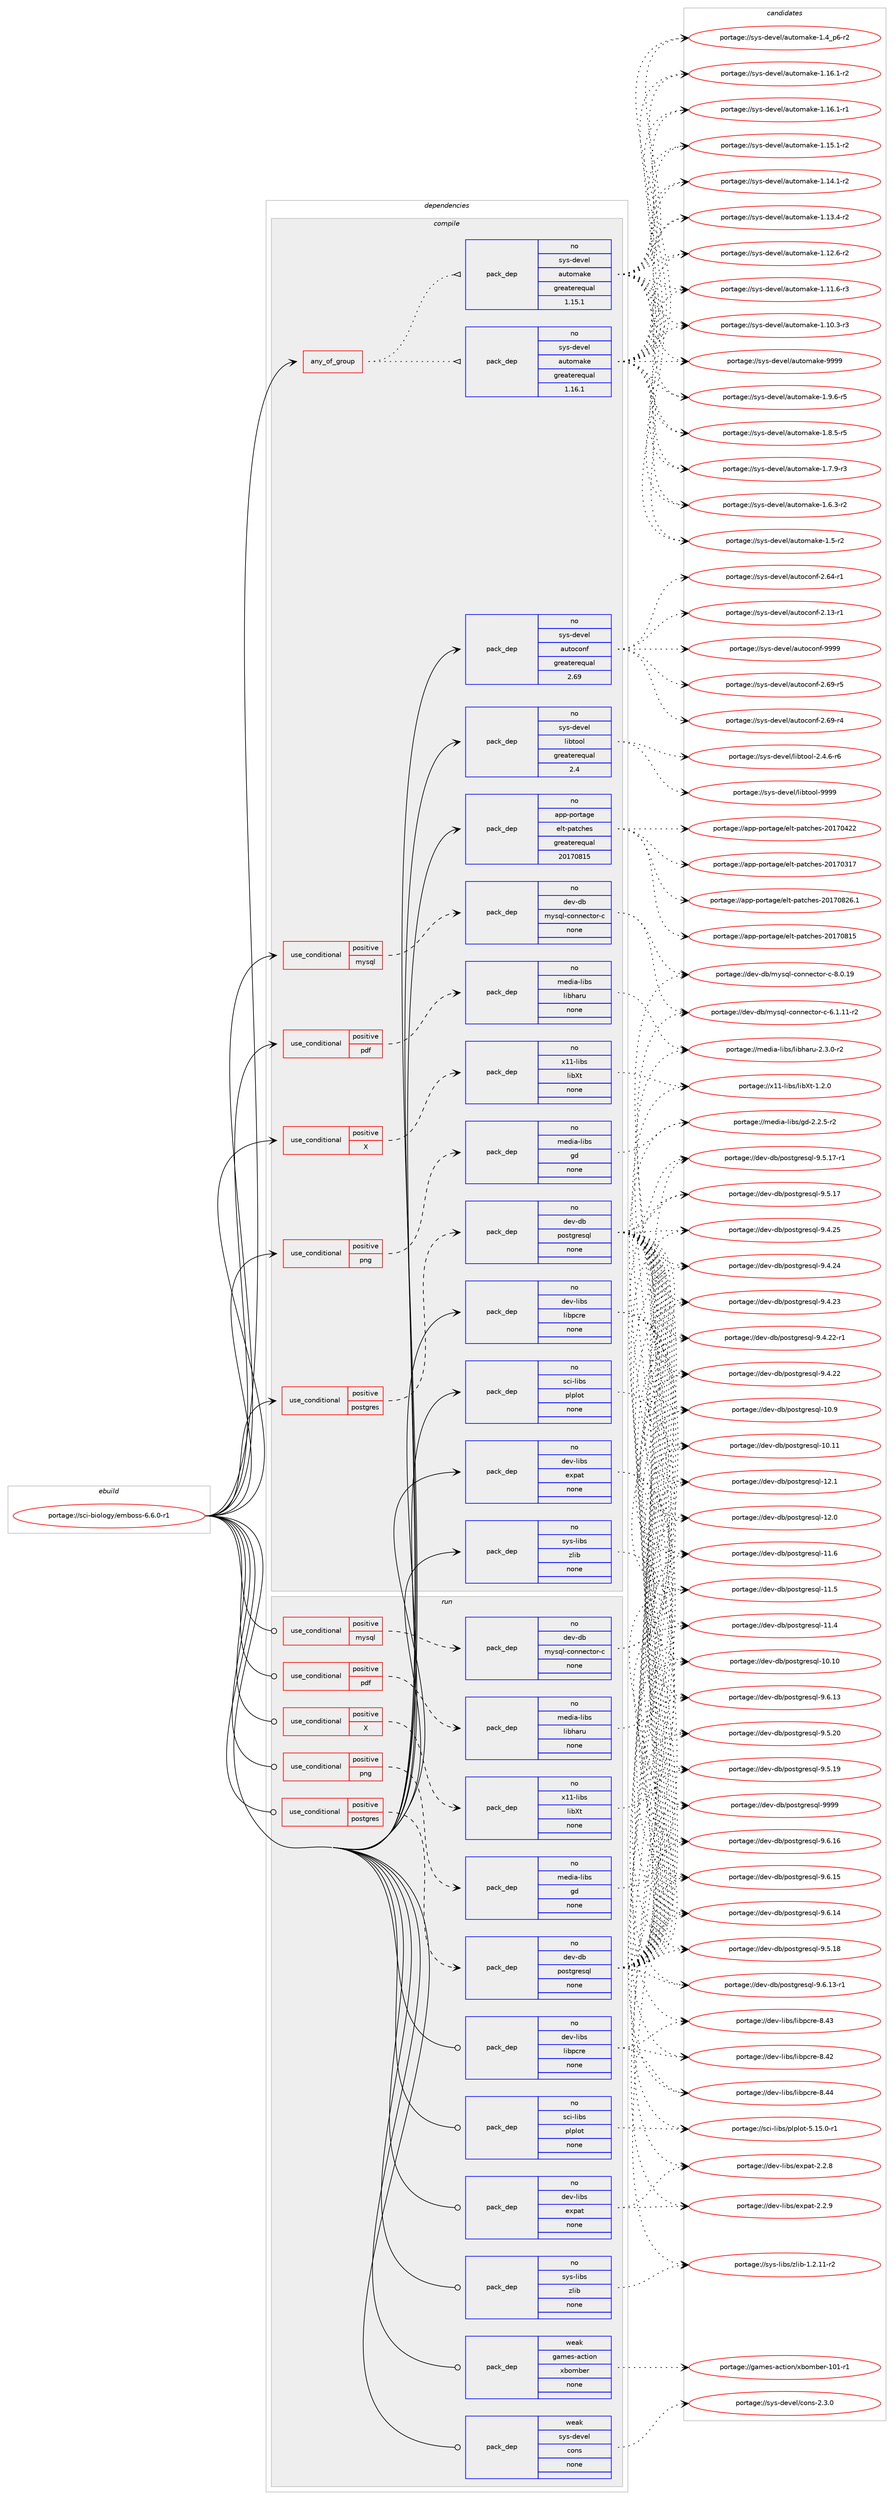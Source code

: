 digraph prolog {

# *************
# Graph options
# *************

newrank=true;
concentrate=true;
compound=true;
graph [rankdir=LR,fontname=Helvetica,fontsize=10,ranksep=1.5];#, ranksep=2.5, nodesep=0.2];
edge  [arrowhead=vee];
node  [fontname=Helvetica,fontsize=10];

# **********
# The ebuild
# **********

subgraph cluster_leftcol {
color=gray;
rank=same;
label=<<i>ebuild</i>>;
id [label="portage://sci-biology/emboss-6.6.0-r1", color=red, width=4, href="../sci-biology/emboss-6.6.0-r1.svg"];
}

# ****************
# The dependencies
# ****************

subgraph cluster_midcol {
color=gray;
label=<<i>dependencies</i>>;
subgraph cluster_compile {
fillcolor="#eeeeee";
style=filled;
label=<<i>compile</i>>;
subgraph any1666 {
dependency101958 [label=<<TABLE BORDER="0" CELLBORDER="1" CELLSPACING="0" CELLPADDING="4"><TR><TD CELLPADDING="10">any_of_group</TD></TR></TABLE>>, shape=none, color=red];subgraph pack79620 {
dependency101959 [label=<<TABLE BORDER="0" CELLBORDER="1" CELLSPACING="0" CELLPADDING="4" WIDTH="220"><TR><TD ROWSPAN="6" CELLPADDING="30">pack_dep</TD></TR><TR><TD WIDTH="110">no</TD></TR><TR><TD>sys-devel</TD></TR><TR><TD>automake</TD></TR><TR><TD>greaterequal</TD></TR><TR><TD>1.16.1</TD></TR></TABLE>>, shape=none, color=blue];
}
dependency101958:e -> dependency101959:w [weight=20,style="dotted",arrowhead="oinv"];
subgraph pack79621 {
dependency101960 [label=<<TABLE BORDER="0" CELLBORDER="1" CELLSPACING="0" CELLPADDING="4" WIDTH="220"><TR><TD ROWSPAN="6" CELLPADDING="30">pack_dep</TD></TR><TR><TD WIDTH="110">no</TD></TR><TR><TD>sys-devel</TD></TR><TR><TD>automake</TD></TR><TR><TD>greaterequal</TD></TR><TR><TD>1.15.1</TD></TR></TABLE>>, shape=none, color=blue];
}
dependency101958:e -> dependency101960:w [weight=20,style="dotted",arrowhead="oinv"];
}
id:e -> dependency101958:w [weight=20,style="solid",arrowhead="vee"];
subgraph cond20581 {
dependency101961 [label=<<TABLE BORDER="0" CELLBORDER="1" CELLSPACING="0" CELLPADDING="4"><TR><TD ROWSPAN="3" CELLPADDING="10">use_conditional</TD></TR><TR><TD>positive</TD></TR><TR><TD>X</TD></TR></TABLE>>, shape=none, color=red];
subgraph pack79622 {
dependency101962 [label=<<TABLE BORDER="0" CELLBORDER="1" CELLSPACING="0" CELLPADDING="4" WIDTH="220"><TR><TD ROWSPAN="6" CELLPADDING="30">pack_dep</TD></TR><TR><TD WIDTH="110">no</TD></TR><TR><TD>x11-libs</TD></TR><TR><TD>libXt</TD></TR><TR><TD>none</TD></TR><TR><TD></TD></TR></TABLE>>, shape=none, color=blue];
}
dependency101961:e -> dependency101962:w [weight=20,style="dashed",arrowhead="vee"];
}
id:e -> dependency101961:w [weight=20,style="solid",arrowhead="vee"];
subgraph cond20582 {
dependency101963 [label=<<TABLE BORDER="0" CELLBORDER="1" CELLSPACING="0" CELLPADDING="4"><TR><TD ROWSPAN="3" CELLPADDING="10">use_conditional</TD></TR><TR><TD>positive</TD></TR><TR><TD>mysql</TD></TR></TABLE>>, shape=none, color=red];
subgraph pack79623 {
dependency101964 [label=<<TABLE BORDER="0" CELLBORDER="1" CELLSPACING="0" CELLPADDING="4" WIDTH="220"><TR><TD ROWSPAN="6" CELLPADDING="30">pack_dep</TD></TR><TR><TD WIDTH="110">no</TD></TR><TR><TD>dev-db</TD></TR><TR><TD>mysql-connector-c</TD></TR><TR><TD>none</TD></TR><TR><TD></TD></TR></TABLE>>, shape=none, color=blue];
}
dependency101963:e -> dependency101964:w [weight=20,style="dashed",arrowhead="vee"];
}
id:e -> dependency101963:w [weight=20,style="solid",arrowhead="vee"];
subgraph cond20583 {
dependency101965 [label=<<TABLE BORDER="0" CELLBORDER="1" CELLSPACING="0" CELLPADDING="4"><TR><TD ROWSPAN="3" CELLPADDING="10">use_conditional</TD></TR><TR><TD>positive</TD></TR><TR><TD>pdf</TD></TR></TABLE>>, shape=none, color=red];
subgraph pack79624 {
dependency101966 [label=<<TABLE BORDER="0" CELLBORDER="1" CELLSPACING="0" CELLPADDING="4" WIDTH="220"><TR><TD ROWSPAN="6" CELLPADDING="30">pack_dep</TD></TR><TR><TD WIDTH="110">no</TD></TR><TR><TD>media-libs</TD></TR><TR><TD>libharu</TD></TR><TR><TD>none</TD></TR><TR><TD></TD></TR></TABLE>>, shape=none, color=blue];
}
dependency101965:e -> dependency101966:w [weight=20,style="dashed",arrowhead="vee"];
}
id:e -> dependency101965:w [weight=20,style="solid",arrowhead="vee"];
subgraph cond20584 {
dependency101967 [label=<<TABLE BORDER="0" CELLBORDER="1" CELLSPACING="0" CELLPADDING="4"><TR><TD ROWSPAN="3" CELLPADDING="10">use_conditional</TD></TR><TR><TD>positive</TD></TR><TR><TD>png</TD></TR></TABLE>>, shape=none, color=red];
subgraph pack79625 {
dependency101968 [label=<<TABLE BORDER="0" CELLBORDER="1" CELLSPACING="0" CELLPADDING="4" WIDTH="220"><TR><TD ROWSPAN="6" CELLPADDING="30">pack_dep</TD></TR><TR><TD WIDTH="110">no</TD></TR><TR><TD>media-libs</TD></TR><TR><TD>gd</TD></TR><TR><TD>none</TD></TR><TR><TD></TD></TR></TABLE>>, shape=none, color=blue];
}
dependency101967:e -> dependency101968:w [weight=20,style="dashed",arrowhead="vee"];
}
id:e -> dependency101967:w [weight=20,style="solid",arrowhead="vee"];
subgraph cond20585 {
dependency101969 [label=<<TABLE BORDER="0" CELLBORDER="1" CELLSPACING="0" CELLPADDING="4"><TR><TD ROWSPAN="3" CELLPADDING="10">use_conditional</TD></TR><TR><TD>positive</TD></TR><TR><TD>postgres</TD></TR></TABLE>>, shape=none, color=red];
subgraph pack79626 {
dependency101970 [label=<<TABLE BORDER="0" CELLBORDER="1" CELLSPACING="0" CELLPADDING="4" WIDTH="220"><TR><TD ROWSPAN="6" CELLPADDING="30">pack_dep</TD></TR><TR><TD WIDTH="110">no</TD></TR><TR><TD>dev-db</TD></TR><TR><TD>postgresql</TD></TR><TR><TD>none</TD></TR><TR><TD></TD></TR></TABLE>>, shape=none, color=blue];
}
dependency101969:e -> dependency101970:w [weight=20,style="dashed",arrowhead="vee"];
}
id:e -> dependency101969:w [weight=20,style="solid",arrowhead="vee"];
subgraph pack79627 {
dependency101971 [label=<<TABLE BORDER="0" CELLBORDER="1" CELLSPACING="0" CELLPADDING="4" WIDTH="220"><TR><TD ROWSPAN="6" CELLPADDING="30">pack_dep</TD></TR><TR><TD WIDTH="110">no</TD></TR><TR><TD>app-portage</TD></TR><TR><TD>elt-patches</TD></TR><TR><TD>greaterequal</TD></TR><TR><TD>20170815</TD></TR></TABLE>>, shape=none, color=blue];
}
id:e -> dependency101971:w [weight=20,style="solid",arrowhead="vee"];
subgraph pack79628 {
dependency101972 [label=<<TABLE BORDER="0" CELLBORDER="1" CELLSPACING="0" CELLPADDING="4" WIDTH="220"><TR><TD ROWSPAN="6" CELLPADDING="30">pack_dep</TD></TR><TR><TD WIDTH="110">no</TD></TR><TR><TD>dev-libs</TD></TR><TR><TD>expat</TD></TR><TR><TD>none</TD></TR><TR><TD></TD></TR></TABLE>>, shape=none, color=blue];
}
id:e -> dependency101972:w [weight=20,style="solid",arrowhead="vee"];
subgraph pack79629 {
dependency101973 [label=<<TABLE BORDER="0" CELLBORDER="1" CELLSPACING="0" CELLPADDING="4" WIDTH="220"><TR><TD ROWSPAN="6" CELLPADDING="30">pack_dep</TD></TR><TR><TD WIDTH="110">no</TD></TR><TR><TD>dev-libs</TD></TR><TR><TD>libpcre</TD></TR><TR><TD>none</TD></TR><TR><TD></TD></TR></TABLE>>, shape=none, color=blue];
}
id:e -> dependency101973:w [weight=20,style="solid",arrowhead="vee"];
subgraph pack79630 {
dependency101974 [label=<<TABLE BORDER="0" CELLBORDER="1" CELLSPACING="0" CELLPADDING="4" WIDTH="220"><TR><TD ROWSPAN="6" CELLPADDING="30">pack_dep</TD></TR><TR><TD WIDTH="110">no</TD></TR><TR><TD>sci-libs</TD></TR><TR><TD>plplot</TD></TR><TR><TD>none</TD></TR><TR><TD></TD></TR></TABLE>>, shape=none, color=blue];
}
id:e -> dependency101974:w [weight=20,style="solid",arrowhead="vee"];
subgraph pack79631 {
dependency101975 [label=<<TABLE BORDER="0" CELLBORDER="1" CELLSPACING="0" CELLPADDING="4" WIDTH="220"><TR><TD ROWSPAN="6" CELLPADDING="30">pack_dep</TD></TR><TR><TD WIDTH="110">no</TD></TR><TR><TD>sys-devel</TD></TR><TR><TD>autoconf</TD></TR><TR><TD>greaterequal</TD></TR><TR><TD>2.69</TD></TR></TABLE>>, shape=none, color=blue];
}
id:e -> dependency101975:w [weight=20,style="solid",arrowhead="vee"];
subgraph pack79632 {
dependency101976 [label=<<TABLE BORDER="0" CELLBORDER="1" CELLSPACING="0" CELLPADDING="4" WIDTH="220"><TR><TD ROWSPAN="6" CELLPADDING="30">pack_dep</TD></TR><TR><TD WIDTH="110">no</TD></TR><TR><TD>sys-devel</TD></TR><TR><TD>libtool</TD></TR><TR><TD>greaterequal</TD></TR><TR><TD>2.4</TD></TR></TABLE>>, shape=none, color=blue];
}
id:e -> dependency101976:w [weight=20,style="solid",arrowhead="vee"];
subgraph pack79633 {
dependency101977 [label=<<TABLE BORDER="0" CELLBORDER="1" CELLSPACING="0" CELLPADDING="4" WIDTH="220"><TR><TD ROWSPAN="6" CELLPADDING="30">pack_dep</TD></TR><TR><TD WIDTH="110">no</TD></TR><TR><TD>sys-libs</TD></TR><TR><TD>zlib</TD></TR><TR><TD>none</TD></TR><TR><TD></TD></TR></TABLE>>, shape=none, color=blue];
}
id:e -> dependency101977:w [weight=20,style="solid",arrowhead="vee"];
}
subgraph cluster_compileandrun {
fillcolor="#eeeeee";
style=filled;
label=<<i>compile and run</i>>;
}
subgraph cluster_run {
fillcolor="#eeeeee";
style=filled;
label=<<i>run</i>>;
subgraph cond20586 {
dependency101978 [label=<<TABLE BORDER="0" CELLBORDER="1" CELLSPACING="0" CELLPADDING="4"><TR><TD ROWSPAN="3" CELLPADDING="10">use_conditional</TD></TR><TR><TD>positive</TD></TR><TR><TD>X</TD></TR></TABLE>>, shape=none, color=red];
subgraph pack79634 {
dependency101979 [label=<<TABLE BORDER="0" CELLBORDER="1" CELLSPACING="0" CELLPADDING="4" WIDTH="220"><TR><TD ROWSPAN="6" CELLPADDING="30">pack_dep</TD></TR><TR><TD WIDTH="110">no</TD></TR><TR><TD>x11-libs</TD></TR><TR><TD>libXt</TD></TR><TR><TD>none</TD></TR><TR><TD></TD></TR></TABLE>>, shape=none, color=blue];
}
dependency101978:e -> dependency101979:w [weight=20,style="dashed",arrowhead="vee"];
}
id:e -> dependency101978:w [weight=20,style="solid",arrowhead="odot"];
subgraph cond20587 {
dependency101980 [label=<<TABLE BORDER="0" CELLBORDER="1" CELLSPACING="0" CELLPADDING="4"><TR><TD ROWSPAN="3" CELLPADDING="10">use_conditional</TD></TR><TR><TD>positive</TD></TR><TR><TD>mysql</TD></TR></TABLE>>, shape=none, color=red];
subgraph pack79635 {
dependency101981 [label=<<TABLE BORDER="0" CELLBORDER="1" CELLSPACING="0" CELLPADDING="4" WIDTH="220"><TR><TD ROWSPAN="6" CELLPADDING="30">pack_dep</TD></TR><TR><TD WIDTH="110">no</TD></TR><TR><TD>dev-db</TD></TR><TR><TD>mysql-connector-c</TD></TR><TR><TD>none</TD></TR><TR><TD></TD></TR></TABLE>>, shape=none, color=blue];
}
dependency101980:e -> dependency101981:w [weight=20,style="dashed",arrowhead="vee"];
}
id:e -> dependency101980:w [weight=20,style="solid",arrowhead="odot"];
subgraph cond20588 {
dependency101982 [label=<<TABLE BORDER="0" CELLBORDER="1" CELLSPACING="0" CELLPADDING="4"><TR><TD ROWSPAN="3" CELLPADDING="10">use_conditional</TD></TR><TR><TD>positive</TD></TR><TR><TD>pdf</TD></TR></TABLE>>, shape=none, color=red];
subgraph pack79636 {
dependency101983 [label=<<TABLE BORDER="0" CELLBORDER="1" CELLSPACING="0" CELLPADDING="4" WIDTH="220"><TR><TD ROWSPAN="6" CELLPADDING="30">pack_dep</TD></TR><TR><TD WIDTH="110">no</TD></TR><TR><TD>media-libs</TD></TR><TR><TD>libharu</TD></TR><TR><TD>none</TD></TR><TR><TD></TD></TR></TABLE>>, shape=none, color=blue];
}
dependency101982:e -> dependency101983:w [weight=20,style="dashed",arrowhead="vee"];
}
id:e -> dependency101982:w [weight=20,style="solid",arrowhead="odot"];
subgraph cond20589 {
dependency101984 [label=<<TABLE BORDER="0" CELLBORDER="1" CELLSPACING="0" CELLPADDING="4"><TR><TD ROWSPAN="3" CELLPADDING="10">use_conditional</TD></TR><TR><TD>positive</TD></TR><TR><TD>png</TD></TR></TABLE>>, shape=none, color=red];
subgraph pack79637 {
dependency101985 [label=<<TABLE BORDER="0" CELLBORDER="1" CELLSPACING="0" CELLPADDING="4" WIDTH="220"><TR><TD ROWSPAN="6" CELLPADDING="30">pack_dep</TD></TR><TR><TD WIDTH="110">no</TD></TR><TR><TD>media-libs</TD></TR><TR><TD>gd</TD></TR><TR><TD>none</TD></TR><TR><TD></TD></TR></TABLE>>, shape=none, color=blue];
}
dependency101984:e -> dependency101985:w [weight=20,style="dashed",arrowhead="vee"];
}
id:e -> dependency101984:w [weight=20,style="solid",arrowhead="odot"];
subgraph cond20590 {
dependency101986 [label=<<TABLE BORDER="0" CELLBORDER="1" CELLSPACING="0" CELLPADDING="4"><TR><TD ROWSPAN="3" CELLPADDING="10">use_conditional</TD></TR><TR><TD>positive</TD></TR><TR><TD>postgres</TD></TR></TABLE>>, shape=none, color=red];
subgraph pack79638 {
dependency101987 [label=<<TABLE BORDER="0" CELLBORDER="1" CELLSPACING="0" CELLPADDING="4" WIDTH="220"><TR><TD ROWSPAN="6" CELLPADDING="30">pack_dep</TD></TR><TR><TD WIDTH="110">no</TD></TR><TR><TD>dev-db</TD></TR><TR><TD>postgresql</TD></TR><TR><TD>none</TD></TR><TR><TD></TD></TR></TABLE>>, shape=none, color=blue];
}
dependency101986:e -> dependency101987:w [weight=20,style="dashed",arrowhead="vee"];
}
id:e -> dependency101986:w [weight=20,style="solid",arrowhead="odot"];
subgraph pack79639 {
dependency101988 [label=<<TABLE BORDER="0" CELLBORDER="1" CELLSPACING="0" CELLPADDING="4" WIDTH="220"><TR><TD ROWSPAN="6" CELLPADDING="30">pack_dep</TD></TR><TR><TD WIDTH="110">no</TD></TR><TR><TD>dev-libs</TD></TR><TR><TD>expat</TD></TR><TR><TD>none</TD></TR><TR><TD></TD></TR></TABLE>>, shape=none, color=blue];
}
id:e -> dependency101988:w [weight=20,style="solid",arrowhead="odot"];
subgraph pack79640 {
dependency101989 [label=<<TABLE BORDER="0" CELLBORDER="1" CELLSPACING="0" CELLPADDING="4" WIDTH="220"><TR><TD ROWSPAN="6" CELLPADDING="30">pack_dep</TD></TR><TR><TD WIDTH="110">no</TD></TR><TR><TD>dev-libs</TD></TR><TR><TD>libpcre</TD></TR><TR><TD>none</TD></TR><TR><TD></TD></TR></TABLE>>, shape=none, color=blue];
}
id:e -> dependency101989:w [weight=20,style="solid",arrowhead="odot"];
subgraph pack79641 {
dependency101990 [label=<<TABLE BORDER="0" CELLBORDER="1" CELLSPACING="0" CELLPADDING="4" WIDTH="220"><TR><TD ROWSPAN="6" CELLPADDING="30">pack_dep</TD></TR><TR><TD WIDTH="110">no</TD></TR><TR><TD>sci-libs</TD></TR><TR><TD>plplot</TD></TR><TR><TD>none</TD></TR><TR><TD></TD></TR></TABLE>>, shape=none, color=blue];
}
id:e -> dependency101990:w [weight=20,style="solid",arrowhead="odot"];
subgraph pack79642 {
dependency101991 [label=<<TABLE BORDER="0" CELLBORDER="1" CELLSPACING="0" CELLPADDING="4" WIDTH="220"><TR><TD ROWSPAN="6" CELLPADDING="30">pack_dep</TD></TR><TR><TD WIDTH="110">no</TD></TR><TR><TD>sys-libs</TD></TR><TR><TD>zlib</TD></TR><TR><TD>none</TD></TR><TR><TD></TD></TR></TABLE>>, shape=none, color=blue];
}
id:e -> dependency101991:w [weight=20,style="solid",arrowhead="odot"];
subgraph pack79643 {
dependency101992 [label=<<TABLE BORDER="0" CELLBORDER="1" CELLSPACING="0" CELLPADDING="4" WIDTH="220"><TR><TD ROWSPAN="6" CELLPADDING="30">pack_dep</TD></TR><TR><TD WIDTH="110">weak</TD></TR><TR><TD>games-action</TD></TR><TR><TD>xbomber</TD></TR><TR><TD>none</TD></TR><TR><TD></TD></TR></TABLE>>, shape=none, color=blue];
}
id:e -> dependency101992:w [weight=20,style="solid",arrowhead="odot"];
subgraph pack79644 {
dependency101993 [label=<<TABLE BORDER="0" CELLBORDER="1" CELLSPACING="0" CELLPADDING="4" WIDTH="220"><TR><TD ROWSPAN="6" CELLPADDING="30">pack_dep</TD></TR><TR><TD WIDTH="110">weak</TD></TR><TR><TD>sys-devel</TD></TR><TR><TD>cons</TD></TR><TR><TD>none</TD></TR><TR><TD></TD></TR></TABLE>>, shape=none, color=blue];
}
id:e -> dependency101993:w [weight=20,style="solid",arrowhead="odot"];
}
}

# **************
# The candidates
# **************

subgraph cluster_choices {
rank=same;
color=gray;
label=<<i>candidates</i>>;

subgraph choice79620 {
color=black;
nodesep=1;
choice115121115451001011181011084797117116111109971071014557575757 [label="portage://sys-devel/automake-9999", color=red, width=4,href="../sys-devel/automake-9999.svg"];
choice115121115451001011181011084797117116111109971071014549465746544511453 [label="portage://sys-devel/automake-1.9.6-r5", color=red, width=4,href="../sys-devel/automake-1.9.6-r5.svg"];
choice115121115451001011181011084797117116111109971071014549465646534511453 [label="portage://sys-devel/automake-1.8.5-r5", color=red, width=4,href="../sys-devel/automake-1.8.5-r5.svg"];
choice115121115451001011181011084797117116111109971071014549465546574511451 [label="portage://sys-devel/automake-1.7.9-r3", color=red, width=4,href="../sys-devel/automake-1.7.9-r3.svg"];
choice115121115451001011181011084797117116111109971071014549465446514511450 [label="portage://sys-devel/automake-1.6.3-r2", color=red, width=4,href="../sys-devel/automake-1.6.3-r2.svg"];
choice11512111545100101118101108479711711611110997107101454946534511450 [label="portage://sys-devel/automake-1.5-r2", color=red, width=4,href="../sys-devel/automake-1.5-r2.svg"];
choice115121115451001011181011084797117116111109971071014549465295112544511450 [label="portage://sys-devel/automake-1.4_p6-r2", color=red, width=4,href="../sys-devel/automake-1.4_p6-r2.svg"];
choice11512111545100101118101108479711711611110997107101454946495446494511450 [label="portage://sys-devel/automake-1.16.1-r2", color=red, width=4,href="../sys-devel/automake-1.16.1-r2.svg"];
choice11512111545100101118101108479711711611110997107101454946495446494511449 [label="portage://sys-devel/automake-1.16.1-r1", color=red, width=4,href="../sys-devel/automake-1.16.1-r1.svg"];
choice11512111545100101118101108479711711611110997107101454946495346494511450 [label="portage://sys-devel/automake-1.15.1-r2", color=red, width=4,href="../sys-devel/automake-1.15.1-r2.svg"];
choice11512111545100101118101108479711711611110997107101454946495246494511450 [label="portage://sys-devel/automake-1.14.1-r2", color=red, width=4,href="../sys-devel/automake-1.14.1-r2.svg"];
choice11512111545100101118101108479711711611110997107101454946495146524511450 [label="portage://sys-devel/automake-1.13.4-r2", color=red, width=4,href="../sys-devel/automake-1.13.4-r2.svg"];
choice11512111545100101118101108479711711611110997107101454946495046544511450 [label="portage://sys-devel/automake-1.12.6-r2", color=red, width=4,href="../sys-devel/automake-1.12.6-r2.svg"];
choice11512111545100101118101108479711711611110997107101454946494946544511451 [label="portage://sys-devel/automake-1.11.6-r3", color=red, width=4,href="../sys-devel/automake-1.11.6-r3.svg"];
choice11512111545100101118101108479711711611110997107101454946494846514511451 [label="portage://sys-devel/automake-1.10.3-r3", color=red, width=4,href="../sys-devel/automake-1.10.3-r3.svg"];
dependency101959:e -> choice115121115451001011181011084797117116111109971071014557575757:w [style=dotted,weight="100"];
dependency101959:e -> choice115121115451001011181011084797117116111109971071014549465746544511453:w [style=dotted,weight="100"];
dependency101959:e -> choice115121115451001011181011084797117116111109971071014549465646534511453:w [style=dotted,weight="100"];
dependency101959:e -> choice115121115451001011181011084797117116111109971071014549465546574511451:w [style=dotted,weight="100"];
dependency101959:e -> choice115121115451001011181011084797117116111109971071014549465446514511450:w [style=dotted,weight="100"];
dependency101959:e -> choice11512111545100101118101108479711711611110997107101454946534511450:w [style=dotted,weight="100"];
dependency101959:e -> choice115121115451001011181011084797117116111109971071014549465295112544511450:w [style=dotted,weight="100"];
dependency101959:e -> choice11512111545100101118101108479711711611110997107101454946495446494511450:w [style=dotted,weight="100"];
dependency101959:e -> choice11512111545100101118101108479711711611110997107101454946495446494511449:w [style=dotted,weight="100"];
dependency101959:e -> choice11512111545100101118101108479711711611110997107101454946495346494511450:w [style=dotted,weight="100"];
dependency101959:e -> choice11512111545100101118101108479711711611110997107101454946495246494511450:w [style=dotted,weight="100"];
dependency101959:e -> choice11512111545100101118101108479711711611110997107101454946495146524511450:w [style=dotted,weight="100"];
dependency101959:e -> choice11512111545100101118101108479711711611110997107101454946495046544511450:w [style=dotted,weight="100"];
dependency101959:e -> choice11512111545100101118101108479711711611110997107101454946494946544511451:w [style=dotted,weight="100"];
dependency101959:e -> choice11512111545100101118101108479711711611110997107101454946494846514511451:w [style=dotted,weight="100"];
}
subgraph choice79621 {
color=black;
nodesep=1;
choice115121115451001011181011084797117116111109971071014557575757 [label="portage://sys-devel/automake-9999", color=red, width=4,href="../sys-devel/automake-9999.svg"];
choice115121115451001011181011084797117116111109971071014549465746544511453 [label="portage://sys-devel/automake-1.9.6-r5", color=red, width=4,href="../sys-devel/automake-1.9.6-r5.svg"];
choice115121115451001011181011084797117116111109971071014549465646534511453 [label="portage://sys-devel/automake-1.8.5-r5", color=red, width=4,href="../sys-devel/automake-1.8.5-r5.svg"];
choice115121115451001011181011084797117116111109971071014549465546574511451 [label="portage://sys-devel/automake-1.7.9-r3", color=red, width=4,href="../sys-devel/automake-1.7.9-r3.svg"];
choice115121115451001011181011084797117116111109971071014549465446514511450 [label="portage://sys-devel/automake-1.6.3-r2", color=red, width=4,href="../sys-devel/automake-1.6.3-r2.svg"];
choice11512111545100101118101108479711711611110997107101454946534511450 [label="portage://sys-devel/automake-1.5-r2", color=red, width=4,href="../sys-devel/automake-1.5-r2.svg"];
choice115121115451001011181011084797117116111109971071014549465295112544511450 [label="portage://sys-devel/automake-1.4_p6-r2", color=red, width=4,href="../sys-devel/automake-1.4_p6-r2.svg"];
choice11512111545100101118101108479711711611110997107101454946495446494511450 [label="portage://sys-devel/automake-1.16.1-r2", color=red, width=4,href="../sys-devel/automake-1.16.1-r2.svg"];
choice11512111545100101118101108479711711611110997107101454946495446494511449 [label="portage://sys-devel/automake-1.16.1-r1", color=red, width=4,href="../sys-devel/automake-1.16.1-r1.svg"];
choice11512111545100101118101108479711711611110997107101454946495346494511450 [label="portage://sys-devel/automake-1.15.1-r2", color=red, width=4,href="../sys-devel/automake-1.15.1-r2.svg"];
choice11512111545100101118101108479711711611110997107101454946495246494511450 [label="portage://sys-devel/automake-1.14.1-r2", color=red, width=4,href="../sys-devel/automake-1.14.1-r2.svg"];
choice11512111545100101118101108479711711611110997107101454946495146524511450 [label="portage://sys-devel/automake-1.13.4-r2", color=red, width=4,href="../sys-devel/automake-1.13.4-r2.svg"];
choice11512111545100101118101108479711711611110997107101454946495046544511450 [label="portage://sys-devel/automake-1.12.6-r2", color=red, width=4,href="../sys-devel/automake-1.12.6-r2.svg"];
choice11512111545100101118101108479711711611110997107101454946494946544511451 [label="portage://sys-devel/automake-1.11.6-r3", color=red, width=4,href="../sys-devel/automake-1.11.6-r3.svg"];
choice11512111545100101118101108479711711611110997107101454946494846514511451 [label="portage://sys-devel/automake-1.10.3-r3", color=red, width=4,href="../sys-devel/automake-1.10.3-r3.svg"];
dependency101960:e -> choice115121115451001011181011084797117116111109971071014557575757:w [style=dotted,weight="100"];
dependency101960:e -> choice115121115451001011181011084797117116111109971071014549465746544511453:w [style=dotted,weight="100"];
dependency101960:e -> choice115121115451001011181011084797117116111109971071014549465646534511453:w [style=dotted,weight="100"];
dependency101960:e -> choice115121115451001011181011084797117116111109971071014549465546574511451:w [style=dotted,weight="100"];
dependency101960:e -> choice115121115451001011181011084797117116111109971071014549465446514511450:w [style=dotted,weight="100"];
dependency101960:e -> choice11512111545100101118101108479711711611110997107101454946534511450:w [style=dotted,weight="100"];
dependency101960:e -> choice115121115451001011181011084797117116111109971071014549465295112544511450:w [style=dotted,weight="100"];
dependency101960:e -> choice11512111545100101118101108479711711611110997107101454946495446494511450:w [style=dotted,weight="100"];
dependency101960:e -> choice11512111545100101118101108479711711611110997107101454946495446494511449:w [style=dotted,weight="100"];
dependency101960:e -> choice11512111545100101118101108479711711611110997107101454946495346494511450:w [style=dotted,weight="100"];
dependency101960:e -> choice11512111545100101118101108479711711611110997107101454946495246494511450:w [style=dotted,weight="100"];
dependency101960:e -> choice11512111545100101118101108479711711611110997107101454946495146524511450:w [style=dotted,weight="100"];
dependency101960:e -> choice11512111545100101118101108479711711611110997107101454946495046544511450:w [style=dotted,weight="100"];
dependency101960:e -> choice11512111545100101118101108479711711611110997107101454946494946544511451:w [style=dotted,weight="100"];
dependency101960:e -> choice11512111545100101118101108479711711611110997107101454946494846514511451:w [style=dotted,weight="100"];
}
subgraph choice79622 {
color=black;
nodesep=1;
choice12049494510810598115471081059888116454946504648 [label="portage://x11-libs/libXt-1.2.0", color=red, width=4,href="../x11-libs/libXt-1.2.0.svg"];
dependency101962:e -> choice12049494510810598115471081059888116454946504648:w [style=dotted,weight="100"];
}
subgraph choice79623 {
color=black;
nodesep=1;
choice100101118451009847109121115113108459911111011010199116111114459945564648464957 [label="portage://dev-db/mysql-connector-c-8.0.19", color=red, width=4,href="../dev-db/mysql-connector-c-8.0.19.svg"];
choice1001011184510098471091211151131084599111110110101991161111144599455446494649494511450 [label="portage://dev-db/mysql-connector-c-6.1.11-r2", color=red, width=4,href="../dev-db/mysql-connector-c-6.1.11-r2.svg"];
dependency101964:e -> choice100101118451009847109121115113108459911111011010199116111114459945564648464957:w [style=dotted,weight="100"];
dependency101964:e -> choice1001011184510098471091211151131084599111110110101991161111144599455446494649494511450:w [style=dotted,weight="100"];
}
subgraph choice79624 {
color=black;
nodesep=1;
choice1091011001059745108105981154710810598104971141174550465146484511450 [label="portage://media-libs/libharu-2.3.0-r2", color=red, width=4,href="../media-libs/libharu-2.3.0-r2.svg"];
dependency101966:e -> choice1091011001059745108105981154710810598104971141174550465146484511450:w [style=dotted,weight="100"];
}
subgraph choice79625 {
color=black;
nodesep=1;
choice109101100105974510810598115471031004550465046534511450 [label="portage://media-libs/gd-2.2.5-r2", color=red, width=4,href="../media-libs/gd-2.2.5-r2.svg"];
dependency101968:e -> choice109101100105974510810598115471031004550465046534511450:w [style=dotted,weight="100"];
}
subgraph choice79626 {
color=black;
nodesep=1;
choice1001011184510098471121111151161031141011151131084557575757 [label="portage://dev-db/postgresql-9999", color=red, width=4,href="../dev-db/postgresql-9999.svg"];
choice10010111845100984711211111511610311410111511310845574654464954 [label="portage://dev-db/postgresql-9.6.16", color=red, width=4,href="../dev-db/postgresql-9.6.16.svg"];
choice10010111845100984711211111511610311410111511310845574654464953 [label="portage://dev-db/postgresql-9.6.15", color=red, width=4,href="../dev-db/postgresql-9.6.15.svg"];
choice10010111845100984711211111511610311410111511310845574654464952 [label="portage://dev-db/postgresql-9.6.14", color=red, width=4,href="../dev-db/postgresql-9.6.14.svg"];
choice100101118451009847112111115116103114101115113108455746544649514511449 [label="portage://dev-db/postgresql-9.6.13-r1", color=red, width=4,href="../dev-db/postgresql-9.6.13-r1.svg"];
choice10010111845100984711211111511610311410111511310845574654464951 [label="portage://dev-db/postgresql-9.6.13", color=red, width=4,href="../dev-db/postgresql-9.6.13.svg"];
choice10010111845100984711211111511610311410111511310845574653465048 [label="portage://dev-db/postgresql-9.5.20", color=red, width=4,href="../dev-db/postgresql-9.5.20.svg"];
choice10010111845100984711211111511610311410111511310845574653464957 [label="portage://dev-db/postgresql-9.5.19", color=red, width=4,href="../dev-db/postgresql-9.5.19.svg"];
choice10010111845100984711211111511610311410111511310845574653464956 [label="portage://dev-db/postgresql-9.5.18", color=red, width=4,href="../dev-db/postgresql-9.5.18.svg"];
choice100101118451009847112111115116103114101115113108455746534649554511449 [label="portage://dev-db/postgresql-9.5.17-r1", color=red, width=4,href="../dev-db/postgresql-9.5.17-r1.svg"];
choice10010111845100984711211111511610311410111511310845574653464955 [label="portage://dev-db/postgresql-9.5.17", color=red, width=4,href="../dev-db/postgresql-9.5.17.svg"];
choice10010111845100984711211111511610311410111511310845574652465053 [label="portage://dev-db/postgresql-9.4.25", color=red, width=4,href="../dev-db/postgresql-9.4.25.svg"];
choice10010111845100984711211111511610311410111511310845574652465052 [label="portage://dev-db/postgresql-9.4.24", color=red, width=4,href="../dev-db/postgresql-9.4.24.svg"];
choice10010111845100984711211111511610311410111511310845574652465051 [label="portage://dev-db/postgresql-9.4.23", color=red, width=4,href="../dev-db/postgresql-9.4.23.svg"];
choice100101118451009847112111115116103114101115113108455746524650504511449 [label="portage://dev-db/postgresql-9.4.22-r1", color=red, width=4,href="../dev-db/postgresql-9.4.22-r1.svg"];
choice10010111845100984711211111511610311410111511310845574652465050 [label="portage://dev-db/postgresql-9.4.22", color=red, width=4,href="../dev-db/postgresql-9.4.22.svg"];
choice1001011184510098471121111151161031141011151131084549504649 [label="portage://dev-db/postgresql-12.1", color=red, width=4,href="../dev-db/postgresql-12.1.svg"];
choice1001011184510098471121111151161031141011151131084549504648 [label="portage://dev-db/postgresql-12.0", color=red, width=4,href="../dev-db/postgresql-12.0.svg"];
choice1001011184510098471121111151161031141011151131084549494654 [label="portage://dev-db/postgresql-11.6", color=red, width=4,href="../dev-db/postgresql-11.6.svg"];
choice1001011184510098471121111151161031141011151131084549494653 [label="portage://dev-db/postgresql-11.5", color=red, width=4,href="../dev-db/postgresql-11.5.svg"];
choice1001011184510098471121111151161031141011151131084549494652 [label="portage://dev-db/postgresql-11.4", color=red, width=4,href="../dev-db/postgresql-11.4.svg"];
choice1001011184510098471121111151161031141011151131084549484657 [label="portage://dev-db/postgresql-10.9", color=red, width=4,href="../dev-db/postgresql-10.9.svg"];
choice100101118451009847112111115116103114101115113108454948464949 [label="portage://dev-db/postgresql-10.11", color=red, width=4,href="../dev-db/postgresql-10.11.svg"];
choice100101118451009847112111115116103114101115113108454948464948 [label="portage://dev-db/postgresql-10.10", color=red, width=4,href="../dev-db/postgresql-10.10.svg"];
dependency101970:e -> choice1001011184510098471121111151161031141011151131084557575757:w [style=dotted,weight="100"];
dependency101970:e -> choice10010111845100984711211111511610311410111511310845574654464954:w [style=dotted,weight="100"];
dependency101970:e -> choice10010111845100984711211111511610311410111511310845574654464953:w [style=dotted,weight="100"];
dependency101970:e -> choice10010111845100984711211111511610311410111511310845574654464952:w [style=dotted,weight="100"];
dependency101970:e -> choice100101118451009847112111115116103114101115113108455746544649514511449:w [style=dotted,weight="100"];
dependency101970:e -> choice10010111845100984711211111511610311410111511310845574654464951:w [style=dotted,weight="100"];
dependency101970:e -> choice10010111845100984711211111511610311410111511310845574653465048:w [style=dotted,weight="100"];
dependency101970:e -> choice10010111845100984711211111511610311410111511310845574653464957:w [style=dotted,weight="100"];
dependency101970:e -> choice10010111845100984711211111511610311410111511310845574653464956:w [style=dotted,weight="100"];
dependency101970:e -> choice100101118451009847112111115116103114101115113108455746534649554511449:w [style=dotted,weight="100"];
dependency101970:e -> choice10010111845100984711211111511610311410111511310845574653464955:w [style=dotted,weight="100"];
dependency101970:e -> choice10010111845100984711211111511610311410111511310845574652465053:w [style=dotted,weight="100"];
dependency101970:e -> choice10010111845100984711211111511610311410111511310845574652465052:w [style=dotted,weight="100"];
dependency101970:e -> choice10010111845100984711211111511610311410111511310845574652465051:w [style=dotted,weight="100"];
dependency101970:e -> choice100101118451009847112111115116103114101115113108455746524650504511449:w [style=dotted,weight="100"];
dependency101970:e -> choice10010111845100984711211111511610311410111511310845574652465050:w [style=dotted,weight="100"];
dependency101970:e -> choice1001011184510098471121111151161031141011151131084549504649:w [style=dotted,weight="100"];
dependency101970:e -> choice1001011184510098471121111151161031141011151131084549504648:w [style=dotted,weight="100"];
dependency101970:e -> choice1001011184510098471121111151161031141011151131084549494654:w [style=dotted,weight="100"];
dependency101970:e -> choice1001011184510098471121111151161031141011151131084549494653:w [style=dotted,weight="100"];
dependency101970:e -> choice1001011184510098471121111151161031141011151131084549494652:w [style=dotted,weight="100"];
dependency101970:e -> choice1001011184510098471121111151161031141011151131084549484657:w [style=dotted,weight="100"];
dependency101970:e -> choice100101118451009847112111115116103114101115113108454948464949:w [style=dotted,weight="100"];
dependency101970:e -> choice100101118451009847112111115116103114101115113108454948464948:w [style=dotted,weight="100"];
}
subgraph choice79627 {
color=black;
nodesep=1;
choice971121124511211111411697103101471011081164511297116991041011154550484955485650544649 [label="portage://app-portage/elt-patches-20170826.1", color=red, width=4,href="../app-portage/elt-patches-20170826.1.svg"];
choice97112112451121111141169710310147101108116451129711699104101115455048495548564953 [label="portage://app-portage/elt-patches-20170815", color=red, width=4,href="../app-portage/elt-patches-20170815.svg"];
choice97112112451121111141169710310147101108116451129711699104101115455048495548525050 [label="portage://app-portage/elt-patches-20170422", color=red, width=4,href="../app-portage/elt-patches-20170422.svg"];
choice97112112451121111141169710310147101108116451129711699104101115455048495548514955 [label="portage://app-portage/elt-patches-20170317", color=red, width=4,href="../app-portage/elt-patches-20170317.svg"];
dependency101971:e -> choice971121124511211111411697103101471011081164511297116991041011154550484955485650544649:w [style=dotted,weight="100"];
dependency101971:e -> choice97112112451121111141169710310147101108116451129711699104101115455048495548564953:w [style=dotted,weight="100"];
dependency101971:e -> choice97112112451121111141169710310147101108116451129711699104101115455048495548525050:w [style=dotted,weight="100"];
dependency101971:e -> choice97112112451121111141169710310147101108116451129711699104101115455048495548514955:w [style=dotted,weight="100"];
}
subgraph choice79628 {
color=black;
nodesep=1;
choice10010111845108105981154710112011297116455046504657 [label="portage://dev-libs/expat-2.2.9", color=red, width=4,href="../dev-libs/expat-2.2.9.svg"];
choice10010111845108105981154710112011297116455046504656 [label="portage://dev-libs/expat-2.2.8", color=red, width=4,href="../dev-libs/expat-2.2.8.svg"];
dependency101972:e -> choice10010111845108105981154710112011297116455046504657:w [style=dotted,weight="100"];
dependency101972:e -> choice10010111845108105981154710112011297116455046504656:w [style=dotted,weight="100"];
}
subgraph choice79629 {
color=black;
nodesep=1;
choice10010111845108105981154710810598112991141014556465252 [label="portage://dev-libs/libpcre-8.44", color=red, width=4,href="../dev-libs/libpcre-8.44.svg"];
choice10010111845108105981154710810598112991141014556465251 [label="portage://dev-libs/libpcre-8.43", color=red, width=4,href="../dev-libs/libpcre-8.43.svg"];
choice10010111845108105981154710810598112991141014556465250 [label="portage://dev-libs/libpcre-8.42", color=red, width=4,href="../dev-libs/libpcre-8.42.svg"];
dependency101973:e -> choice10010111845108105981154710810598112991141014556465252:w [style=dotted,weight="100"];
dependency101973:e -> choice10010111845108105981154710810598112991141014556465251:w [style=dotted,weight="100"];
dependency101973:e -> choice10010111845108105981154710810598112991141014556465250:w [style=dotted,weight="100"];
}
subgraph choice79630 {
color=black;
nodesep=1;
choice11599105451081059811547112108112108111116455346495346484511449 [label="portage://sci-libs/plplot-5.15.0-r1", color=red, width=4,href="../sci-libs/plplot-5.15.0-r1.svg"];
dependency101974:e -> choice11599105451081059811547112108112108111116455346495346484511449:w [style=dotted,weight="100"];
}
subgraph choice79631 {
color=black;
nodesep=1;
choice115121115451001011181011084797117116111991111101024557575757 [label="portage://sys-devel/autoconf-9999", color=red, width=4,href="../sys-devel/autoconf-9999.svg"];
choice1151211154510010111810110847971171161119911111010245504654574511453 [label="portage://sys-devel/autoconf-2.69-r5", color=red, width=4,href="../sys-devel/autoconf-2.69-r5.svg"];
choice1151211154510010111810110847971171161119911111010245504654574511452 [label="portage://sys-devel/autoconf-2.69-r4", color=red, width=4,href="../sys-devel/autoconf-2.69-r4.svg"];
choice1151211154510010111810110847971171161119911111010245504654524511449 [label="portage://sys-devel/autoconf-2.64-r1", color=red, width=4,href="../sys-devel/autoconf-2.64-r1.svg"];
choice1151211154510010111810110847971171161119911111010245504649514511449 [label="portage://sys-devel/autoconf-2.13-r1", color=red, width=4,href="../sys-devel/autoconf-2.13-r1.svg"];
dependency101975:e -> choice115121115451001011181011084797117116111991111101024557575757:w [style=dotted,weight="100"];
dependency101975:e -> choice1151211154510010111810110847971171161119911111010245504654574511453:w [style=dotted,weight="100"];
dependency101975:e -> choice1151211154510010111810110847971171161119911111010245504654574511452:w [style=dotted,weight="100"];
dependency101975:e -> choice1151211154510010111810110847971171161119911111010245504654524511449:w [style=dotted,weight="100"];
dependency101975:e -> choice1151211154510010111810110847971171161119911111010245504649514511449:w [style=dotted,weight="100"];
}
subgraph choice79632 {
color=black;
nodesep=1;
choice1151211154510010111810110847108105981161111111084557575757 [label="portage://sys-devel/libtool-9999", color=red, width=4,href="../sys-devel/libtool-9999.svg"];
choice1151211154510010111810110847108105981161111111084550465246544511454 [label="portage://sys-devel/libtool-2.4.6-r6", color=red, width=4,href="../sys-devel/libtool-2.4.6-r6.svg"];
dependency101976:e -> choice1151211154510010111810110847108105981161111111084557575757:w [style=dotted,weight="100"];
dependency101976:e -> choice1151211154510010111810110847108105981161111111084550465246544511454:w [style=dotted,weight="100"];
}
subgraph choice79633 {
color=black;
nodesep=1;
choice11512111545108105981154712210810598454946504649494511450 [label="portage://sys-libs/zlib-1.2.11-r2", color=red, width=4,href="../sys-libs/zlib-1.2.11-r2.svg"];
dependency101977:e -> choice11512111545108105981154712210810598454946504649494511450:w [style=dotted,weight="100"];
}
subgraph choice79634 {
color=black;
nodesep=1;
choice12049494510810598115471081059888116454946504648 [label="portage://x11-libs/libXt-1.2.0", color=red, width=4,href="../x11-libs/libXt-1.2.0.svg"];
dependency101979:e -> choice12049494510810598115471081059888116454946504648:w [style=dotted,weight="100"];
}
subgraph choice79635 {
color=black;
nodesep=1;
choice100101118451009847109121115113108459911111011010199116111114459945564648464957 [label="portage://dev-db/mysql-connector-c-8.0.19", color=red, width=4,href="../dev-db/mysql-connector-c-8.0.19.svg"];
choice1001011184510098471091211151131084599111110110101991161111144599455446494649494511450 [label="portage://dev-db/mysql-connector-c-6.1.11-r2", color=red, width=4,href="../dev-db/mysql-connector-c-6.1.11-r2.svg"];
dependency101981:e -> choice100101118451009847109121115113108459911111011010199116111114459945564648464957:w [style=dotted,weight="100"];
dependency101981:e -> choice1001011184510098471091211151131084599111110110101991161111144599455446494649494511450:w [style=dotted,weight="100"];
}
subgraph choice79636 {
color=black;
nodesep=1;
choice1091011001059745108105981154710810598104971141174550465146484511450 [label="portage://media-libs/libharu-2.3.0-r2", color=red, width=4,href="../media-libs/libharu-2.3.0-r2.svg"];
dependency101983:e -> choice1091011001059745108105981154710810598104971141174550465146484511450:w [style=dotted,weight="100"];
}
subgraph choice79637 {
color=black;
nodesep=1;
choice109101100105974510810598115471031004550465046534511450 [label="portage://media-libs/gd-2.2.5-r2", color=red, width=4,href="../media-libs/gd-2.2.5-r2.svg"];
dependency101985:e -> choice109101100105974510810598115471031004550465046534511450:w [style=dotted,weight="100"];
}
subgraph choice79638 {
color=black;
nodesep=1;
choice1001011184510098471121111151161031141011151131084557575757 [label="portage://dev-db/postgresql-9999", color=red, width=4,href="../dev-db/postgresql-9999.svg"];
choice10010111845100984711211111511610311410111511310845574654464954 [label="portage://dev-db/postgresql-9.6.16", color=red, width=4,href="../dev-db/postgresql-9.6.16.svg"];
choice10010111845100984711211111511610311410111511310845574654464953 [label="portage://dev-db/postgresql-9.6.15", color=red, width=4,href="../dev-db/postgresql-9.6.15.svg"];
choice10010111845100984711211111511610311410111511310845574654464952 [label="portage://dev-db/postgresql-9.6.14", color=red, width=4,href="../dev-db/postgresql-9.6.14.svg"];
choice100101118451009847112111115116103114101115113108455746544649514511449 [label="portage://dev-db/postgresql-9.6.13-r1", color=red, width=4,href="../dev-db/postgresql-9.6.13-r1.svg"];
choice10010111845100984711211111511610311410111511310845574654464951 [label="portage://dev-db/postgresql-9.6.13", color=red, width=4,href="../dev-db/postgresql-9.6.13.svg"];
choice10010111845100984711211111511610311410111511310845574653465048 [label="portage://dev-db/postgresql-9.5.20", color=red, width=4,href="../dev-db/postgresql-9.5.20.svg"];
choice10010111845100984711211111511610311410111511310845574653464957 [label="portage://dev-db/postgresql-9.5.19", color=red, width=4,href="../dev-db/postgresql-9.5.19.svg"];
choice10010111845100984711211111511610311410111511310845574653464956 [label="portage://dev-db/postgresql-9.5.18", color=red, width=4,href="../dev-db/postgresql-9.5.18.svg"];
choice100101118451009847112111115116103114101115113108455746534649554511449 [label="portage://dev-db/postgresql-9.5.17-r1", color=red, width=4,href="../dev-db/postgresql-9.5.17-r1.svg"];
choice10010111845100984711211111511610311410111511310845574653464955 [label="portage://dev-db/postgresql-9.5.17", color=red, width=4,href="../dev-db/postgresql-9.5.17.svg"];
choice10010111845100984711211111511610311410111511310845574652465053 [label="portage://dev-db/postgresql-9.4.25", color=red, width=4,href="../dev-db/postgresql-9.4.25.svg"];
choice10010111845100984711211111511610311410111511310845574652465052 [label="portage://dev-db/postgresql-9.4.24", color=red, width=4,href="../dev-db/postgresql-9.4.24.svg"];
choice10010111845100984711211111511610311410111511310845574652465051 [label="portage://dev-db/postgresql-9.4.23", color=red, width=4,href="../dev-db/postgresql-9.4.23.svg"];
choice100101118451009847112111115116103114101115113108455746524650504511449 [label="portage://dev-db/postgresql-9.4.22-r1", color=red, width=4,href="../dev-db/postgresql-9.4.22-r1.svg"];
choice10010111845100984711211111511610311410111511310845574652465050 [label="portage://dev-db/postgresql-9.4.22", color=red, width=4,href="../dev-db/postgresql-9.4.22.svg"];
choice1001011184510098471121111151161031141011151131084549504649 [label="portage://dev-db/postgresql-12.1", color=red, width=4,href="../dev-db/postgresql-12.1.svg"];
choice1001011184510098471121111151161031141011151131084549504648 [label="portage://dev-db/postgresql-12.0", color=red, width=4,href="../dev-db/postgresql-12.0.svg"];
choice1001011184510098471121111151161031141011151131084549494654 [label="portage://dev-db/postgresql-11.6", color=red, width=4,href="../dev-db/postgresql-11.6.svg"];
choice1001011184510098471121111151161031141011151131084549494653 [label="portage://dev-db/postgresql-11.5", color=red, width=4,href="../dev-db/postgresql-11.5.svg"];
choice1001011184510098471121111151161031141011151131084549494652 [label="portage://dev-db/postgresql-11.4", color=red, width=4,href="../dev-db/postgresql-11.4.svg"];
choice1001011184510098471121111151161031141011151131084549484657 [label="portage://dev-db/postgresql-10.9", color=red, width=4,href="../dev-db/postgresql-10.9.svg"];
choice100101118451009847112111115116103114101115113108454948464949 [label="portage://dev-db/postgresql-10.11", color=red, width=4,href="../dev-db/postgresql-10.11.svg"];
choice100101118451009847112111115116103114101115113108454948464948 [label="portage://dev-db/postgresql-10.10", color=red, width=4,href="../dev-db/postgresql-10.10.svg"];
dependency101987:e -> choice1001011184510098471121111151161031141011151131084557575757:w [style=dotted,weight="100"];
dependency101987:e -> choice10010111845100984711211111511610311410111511310845574654464954:w [style=dotted,weight="100"];
dependency101987:e -> choice10010111845100984711211111511610311410111511310845574654464953:w [style=dotted,weight="100"];
dependency101987:e -> choice10010111845100984711211111511610311410111511310845574654464952:w [style=dotted,weight="100"];
dependency101987:e -> choice100101118451009847112111115116103114101115113108455746544649514511449:w [style=dotted,weight="100"];
dependency101987:e -> choice10010111845100984711211111511610311410111511310845574654464951:w [style=dotted,weight="100"];
dependency101987:e -> choice10010111845100984711211111511610311410111511310845574653465048:w [style=dotted,weight="100"];
dependency101987:e -> choice10010111845100984711211111511610311410111511310845574653464957:w [style=dotted,weight="100"];
dependency101987:e -> choice10010111845100984711211111511610311410111511310845574653464956:w [style=dotted,weight="100"];
dependency101987:e -> choice100101118451009847112111115116103114101115113108455746534649554511449:w [style=dotted,weight="100"];
dependency101987:e -> choice10010111845100984711211111511610311410111511310845574653464955:w [style=dotted,weight="100"];
dependency101987:e -> choice10010111845100984711211111511610311410111511310845574652465053:w [style=dotted,weight="100"];
dependency101987:e -> choice10010111845100984711211111511610311410111511310845574652465052:w [style=dotted,weight="100"];
dependency101987:e -> choice10010111845100984711211111511610311410111511310845574652465051:w [style=dotted,weight="100"];
dependency101987:e -> choice100101118451009847112111115116103114101115113108455746524650504511449:w [style=dotted,weight="100"];
dependency101987:e -> choice10010111845100984711211111511610311410111511310845574652465050:w [style=dotted,weight="100"];
dependency101987:e -> choice1001011184510098471121111151161031141011151131084549504649:w [style=dotted,weight="100"];
dependency101987:e -> choice1001011184510098471121111151161031141011151131084549504648:w [style=dotted,weight="100"];
dependency101987:e -> choice1001011184510098471121111151161031141011151131084549494654:w [style=dotted,weight="100"];
dependency101987:e -> choice1001011184510098471121111151161031141011151131084549494653:w [style=dotted,weight="100"];
dependency101987:e -> choice1001011184510098471121111151161031141011151131084549494652:w [style=dotted,weight="100"];
dependency101987:e -> choice1001011184510098471121111151161031141011151131084549484657:w [style=dotted,weight="100"];
dependency101987:e -> choice100101118451009847112111115116103114101115113108454948464949:w [style=dotted,weight="100"];
dependency101987:e -> choice100101118451009847112111115116103114101115113108454948464948:w [style=dotted,weight="100"];
}
subgraph choice79639 {
color=black;
nodesep=1;
choice10010111845108105981154710112011297116455046504657 [label="portage://dev-libs/expat-2.2.9", color=red, width=4,href="../dev-libs/expat-2.2.9.svg"];
choice10010111845108105981154710112011297116455046504656 [label="portage://dev-libs/expat-2.2.8", color=red, width=4,href="../dev-libs/expat-2.2.8.svg"];
dependency101988:e -> choice10010111845108105981154710112011297116455046504657:w [style=dotted,weight="100"];
dependency101988:e -> choice10010111845108105981154710112011297116455046504656:w [style=dotted,weight="100"];
}
subgraph choice79640 {
color=black;
nodesep=1;
choice10010111845108105981154710810598112991141014556465252 [label="portage://dev-libs/libpcre-8.44", color=red, width=4,href="../dev-libs/libpcre-8.44.svg"];
choice10010111845108105981154710810598112991141014556465251 [label="portage://dev-libs/libpcre-8.43", color=red, width=4,href="../dev-libs/libpcre-8.43.svg"];
choice10010111845108105981154710810598112991141014556465250 [label="portage://dev-libs/libpcre-8.42", color=red, width=4,href="../dev-libs/libpcre-8.42.svg"];
dependency101989:e -> choice10010111845108105981154710810598112991141014556465252:w [style=dotted,weight="100"];
dependency101989:e -> choice10010111845108105981154710810598112991141014556465251:w [style=dotted,weight="100"];
dependency101989:e -> choice10010111845108105981154710810598112991141014556465250:w [style=dotted,weight="100"];
}
subgraph choice79641 {
color=black;
nodesep=1;
choice11599105451081059811547112108112108111116455346495346484511449 [label="portage://sci-libs/plplot-5.15.0-r1", color=red, width=4,href="../sci-libs/plplot-5.15.0-r1.svg"];
dependency101990:e -> choice11599105451081059811547112108112108111116455346495346484511449:w [style=dotted,weight="100"];
}
subgraph choice79642 {
color=black;
nodesep=1;
choice11512111545108105981154712210810598454946504649494511450 [label="portage://sys-libs/zlib-1.2.11-r2", color=red, width=4,href="../sys-libs/zlib-1.2.11-r2.svg"];
dependency101991:e -> choice11512111545108105981154712210810598454946504649494511450:w [style=dotted,weight="100"];
}
subgraph choice79643 {
color=black;
nodesep=1;
choice10397109101115459799116105111110471209811110998101114454948494511449 [label="portage://games-action/xbomber-101-r1", color=red, width=4,href="../games-action/xbomber-101-r1.svg"];
dependency101992:e -> choice10397109101115459799116105111110471209811110998101114454948494511449:w [style=dotted,weight="100"];
}
subgraph choice79644 {
color=black;
nodesep=1;
choice115121115451001011181011084799111110115455046514648 [label="portage://sys-devel/cons-2.3.0", color=red, width=4,href="../sys-devel/cons-2.3.0.svg"];
dependency101993:e -> choice115121115451001011181011084799111110115455046514648:w [style=dotted,weight="100"];
}
}

}

